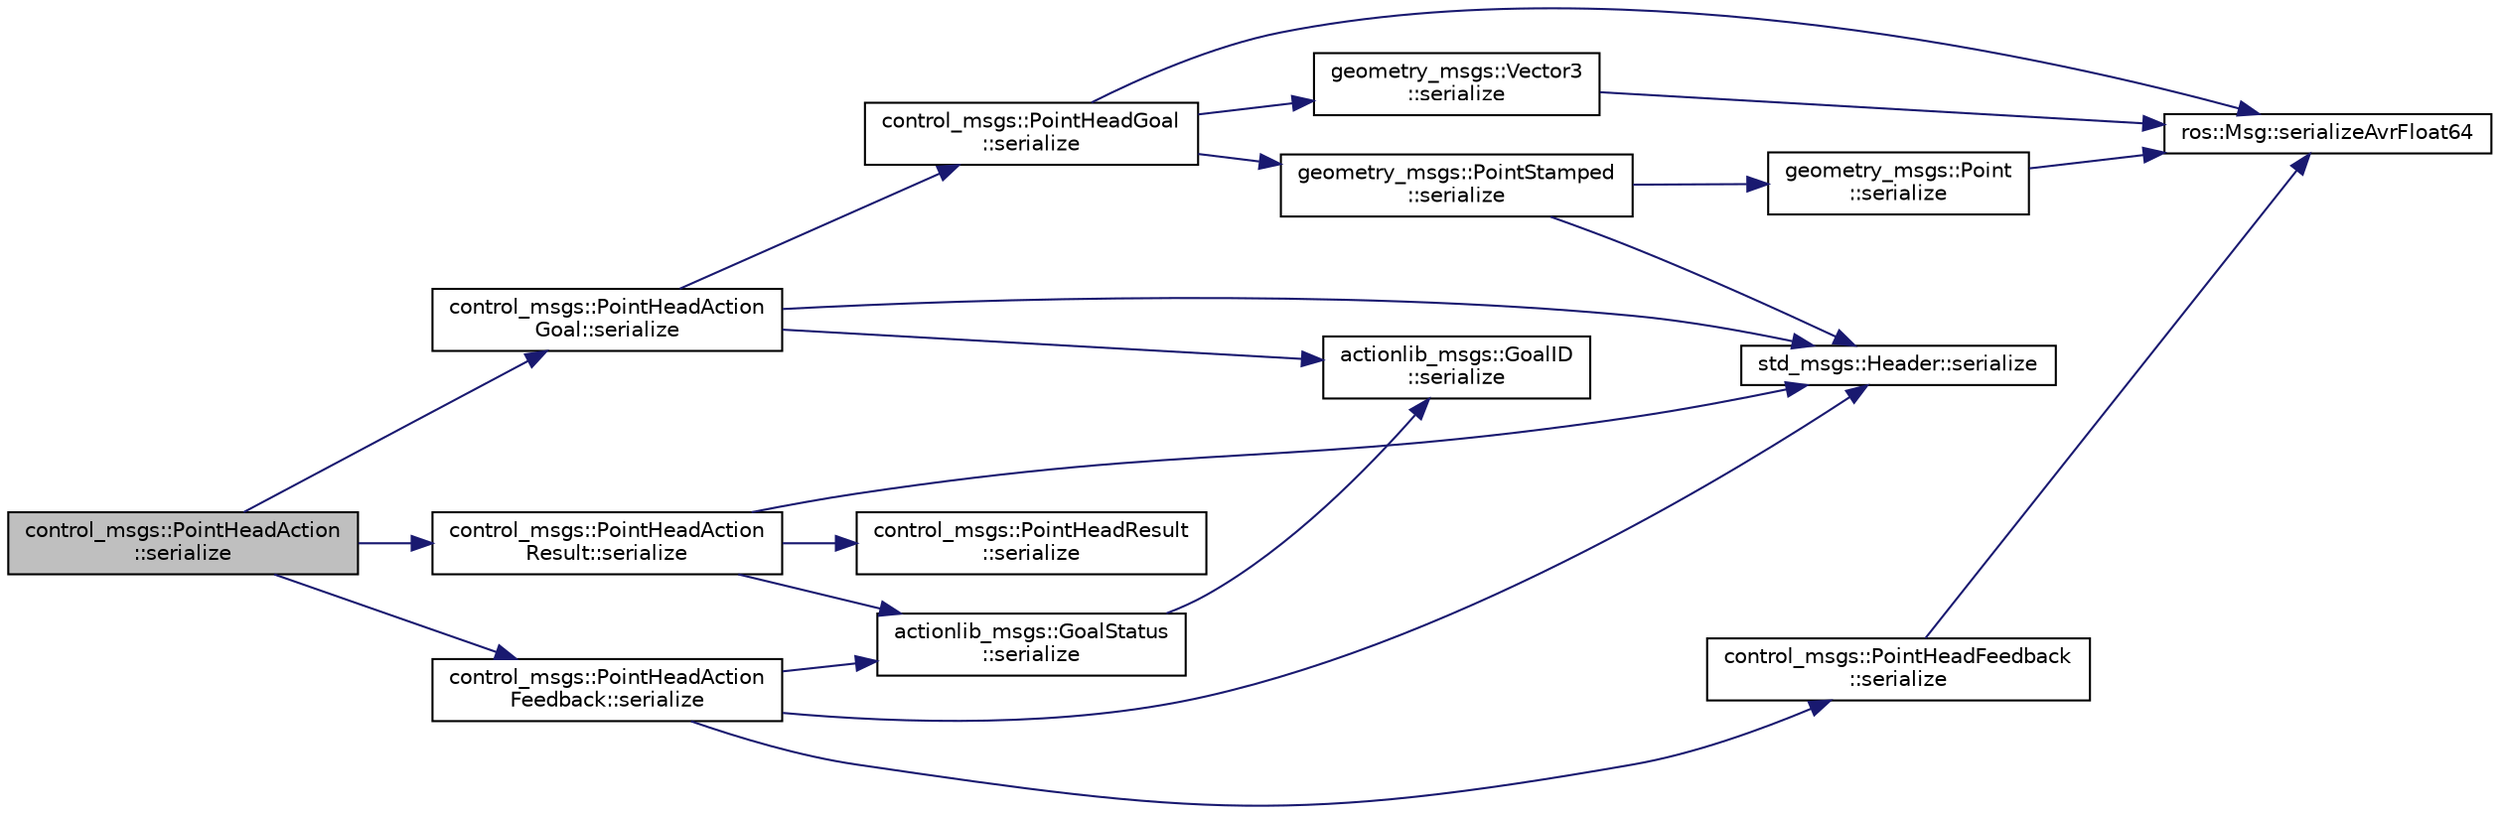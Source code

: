 digraph "control_msgs::PointHeadAction::serialize"
{
  edge [fontname="Helvetica",fontsize="10",labelfontname="Helvetica",labelfontsize="10"];
  node [fontname="Helvetica",fontsize="10",shape=record];
  rankdir="LR";
  Node1 [label="control_msgs::PointHeadAction\l::serialize",height=0.2,width=0.4,color="black", fillcolor="grey75", style="filled" fontcolor="black"];
  Node1 -> Node2 [color="midnightblue",fontsize="10",style="solid",fontname="Helvetica"];
  Node2 [label="control_msgs::PointHeadAction\lGoal::serialize",height=0.2,width=0.4,color="black", fillcolor="white", style="filled",URL="$classcontrol__msgs_1_1_point_head_action_goal.html#a82b2838cd181d2515471f52211f6ecc6"];
  Node2 -> Node3 [color="midnightblue",fontsize="10",style="solid",fontname="Helvetica"];
  Node3 [label="std_msgs::Header::serialize",height=0.2,width=0.4,color="black", fillcolor="white", style="filled",URL="$classstd__msgs_1_1_header.html#a200c6f9d2576b1a237a19bc2d769925e"];
  Node2 -> Node4 [color="midnightblue",fontsize="10",style="solid",fontname="Helvetica"];
  Node4 [label="actionlib_msgs::GoalID\l::serialize",height=0.2,width=0.4,color="black", fillcolor="white", style="filled",URL="$classactionlib__msgs_1_1_goal_i_d.html#a74c8333830562d918493b976bc23fe94"];
  Node2 -> Node5 [color="midnightblue",fontsize="10",style="solid",fontname="Helvetica"];
  Node5 [label="control_msgs::PointHeadGoal\l::serialize",height=0.2,width=0.4,color="black", fillcolor="white", style="filled",URL="$classcontrol__msgs_1_1_point_head_goal.html#a0af990ae43a37be31e31d9c70dcf2d91"];
  Node5 -> Node6 [color="midnightblue",fontsize="10",style="solid",fontname="Helvetica"];
  Node6 [label="geometry_msgs::PointStamped\l::serialize",height=0.2,width=0.4,color="black", fillcolor="white", style="filled",URL="$classgeometry__msgs_1_1_point_stamped.html#ad7a18c86150c175505ce861dd3133075"];
  Node6 -> Node3 [color="midnightblue",fontsize="10",style="solid",fontname="Helvetica"];
  Node6 -> Node7 [color="midnightblue",fontsize="10",style="solid",fontname="Helvetica"];
  Node7 [label="geometry_msgs::Point\l::serialize",height=0.2,width=0.4,color="black", fillcolor="white", style="filled",URL="$classgeometry__msgs_1_1_point.html#a00024cb4ba801f58a690351352c7736f"];
  Node7 -> Node8 [color="midnightblue",fontsize="10",style="solid",fontname="Helvetica"];
  Node8 [label="ros::Msg::serializeAvrFloat64",height=0.2,width=0.4,color="black", fillcolor="white", style="filled",URL="$classros_1_1_msg.html#a3fff55e17efd60a7195a14857ff44897",tooltip="This tricky function handles promoting a 32bit float to a 64bit double, so that AVR can publish messa..."];
  Node5 -> Node9 [color="midnightblue",fontsize="10",style="solid",fontname="Helvetica"];
  Node9 [label="geometry_msgs::Vector3\l::serialize",height=0.2,width=0.4,color="black", fillcolor="white", style="filled",URL="$classgeometry__msgs_1_1_vector3.html#a9efc8f24d66f04a2c74710aec1cb611a"];
  Node9 -> Node8 [color="midnightblue",fontsize="10",style="solid",fontname="Helvetica"];
  Node5 -> Node8 [color="midnightblue",fontsize="10",style="solid",fontname="Helvetica"];
  Node1 -> Node10 [color="midnightblue",fontsize="10",style="solid",fontname="Helvetica"];
  Node10 [label="control_msgs::PointHeadAction\lResult::serialize",height=0.2,width=0.4,color="black", fillcolor="white", style="filled",URL="$classcontrol__msgs_1_1_point_head_action_result.html#a9d738583f1709042d1c91009dcea7bc6"];
  Node10 -> Node3 [color="midnightblue",fontsize="10",style="solid",fontname="Helvetica"];
  Node10 -> Node11 [color="midnightblue",fontsize="10",style="solid",fontname="Helvetica"];
  Node11 [label="actionlib_msgs::GoalStatus\l::serialize",height=0.2,width=0.4,color="black", fillcolor="white", style="filled",URL="$classactionlib__msgs_1_1_goal_status.html#ad0c10d1613330ab5dff49d15d843d555"];
  Node11 -> Node4 [color="midnightblue",fontsize="10",style="solid",fontname="Helvetica"];
  Node10 -> Node12 [color="midnightblue",fontsize="10",style="solid",fontname="Helvetica"];
  Node12 [label="control_msgs::PointHeadResult\l::serialize",height=0.2,width=0.4,color="black", fillcolor="white", style="filled",URL="$classcontrol__msgs_1_1_point_head_result.html#ae023c6dcb398329b8a1d4d1012dc97a5"];
  Node1 -> Node13 [color="midnightblue",fontsize="10",style="solid",fontname="Helvetica"];
  Node13 [label="control_msgs::PointHeadAction\lFeedback::serialize",height=0.2,width=0.4,color="black", fillcolor="white", style="filled",URL="$classcontrol__msgs_1_1_point_head_action_feedback.html#a3b67eb50ac241b10da436bd8f009b794"];
  Node13 -> Node3 [color="midnightblue",fontsize="10",style="solid",fontname="Helvetica"];
  Node13 -> Node11 [color="midnightblue",fontsize="10",style="solid",fontname="Helvetica"];
  Node13 -> Node14 [color="midnightblue",fontsize="10",style="solid",fontname="Helvetica"];
  Node14 [label="control_msgs::PointHeadFeedback\l::serialize",height=0.2,width=0.4,color="black", fillcolor="white", style="filled",URL="$classcontrol__msgs_1_1_point_head_feedback.html#aca6d8f281bfd18ec93e67395f1dea7e9"];
  Node14 -> Node8 [color="midnightblue",fontsize="10",style="solid",fontname="Helvetica"];
}
